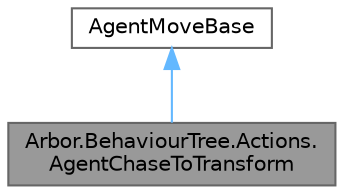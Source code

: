 digraph "Arbor.BehaviourTree.Actions.AgentChaseToTransform"
{
 // LATEX_PDF_SIZE
  bgcolor="transparent";
  edge [fontname=Helvetica,fontsize=10,labelfontname=Helvetica,labelfontsize=10];
  node [fontname=Helvetica,fontsize=10,shape=box,height=0.2,width=0.4];
  Node1 [id="Node000001",label="Arbor.BehaviourTree.Actions.\lAgentChaseToTransform",height=0.2,width=0.4,color="gray40", fillcolor="grey60", style="filled", fontcolor="black",tooltip="敵のチェイス処理用クラス（伊波）"];
  Node2 -> Node1 [id="edge1_Node000001_Node000002",dir="back",color="steelblue1",style="solid",tooltip=" "];
  Node2 [id="Node000002",label="AgentMoveBase",height=0.2,width=0.4,color="gray40", fillcolor="white", style="filled",tooltip=" "];
}
